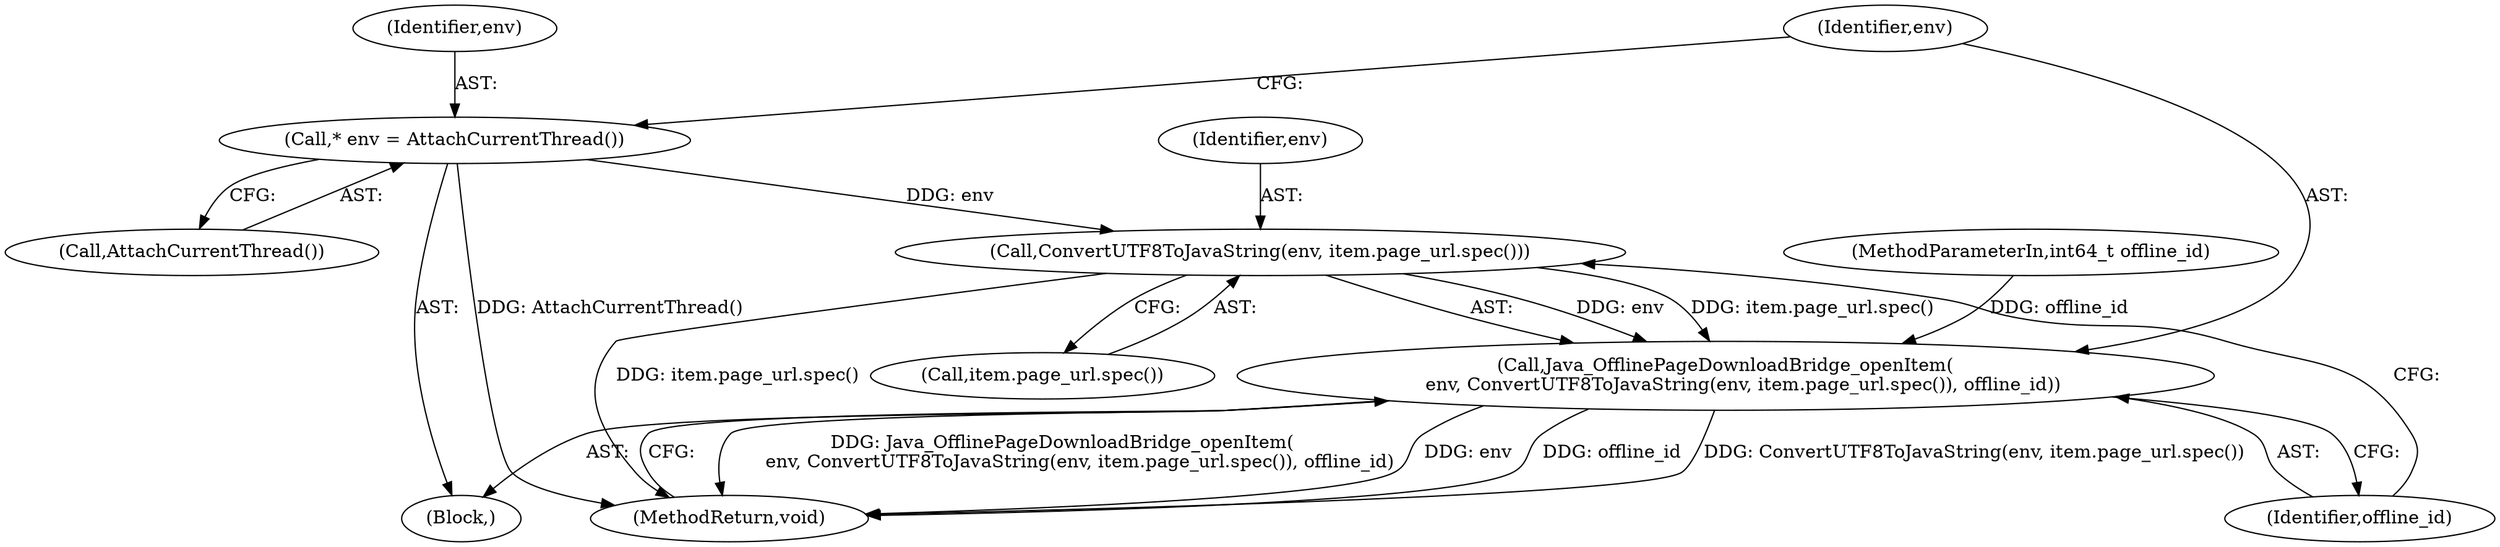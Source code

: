 digraph "1_Chrome_0b1b7baa4695c945a1b0bea1f0636f1219139e8e@pointer" {
"1000110" [label="(Call,ConvertUTF8ToJavaString(env, item.page_url.spec()))"];
"1000105" [label="(Call,* env = AttachCurrentThread())"];
"1000108" [label="(Call,Java_OfflinePageDownloadBridge_openItem(\n      env, ConvertUTF8ToJavaString(env, item.page_url.spec()), offline_id))"];
"1000107" [label="(Call,AttachCurrentThread())"];
"1000114" [label="(MethodReturn,void)"];
"1000113" [label="(Identifier,offline_id)"];
"1000105" [label="(Call,* env = AttachCurrentThread())"];
"1000110" [label="(Call,ConvertUTF8ToJavaString(env, item.page_url.spec()))"];
"1000111" [label="(Identifier,env)"];
"1000108" [label="(Call,Java_OfflinePageDownloadBridge_openItem(\n      env, ConvertUTF8ToJavaString(env, item.page_url.spec()), offline_id))"];
"1000103" [label="(Block,)"];
"1000109" [label="(Identifier,env)"];
"1000102" [label="(MethodParameterIn,int64_t offline_id)"];
"1000106" [label="(Identifier,env)"];
"1000112" [label="(Call,item.page_url.spec())"];
"1000110" -> "1000108"  [label="AST: "];
"1000110" -> "1000112"  [label="CFG: "];
"1000111" -> "1000110"  [label="AST: "];
"1000112" -> "1000110"  [label="AST: "];
"1000113" -> "1000110"  [label="CFG: "];
"1000110" -> "1000114"  [label="DDG: item.page_url.spec()"];
"1000110" -> "1000108"  [label="DDG: env"];
"1000110" -> "1000108"  [label="DDG: item.page_url.spec()"];
"1000105" -> "1000110"  [label="DDG: env"];
"1000105" -> "1000103"  [label="AST: "];
"1000105" -> "1000107"  [label="CFG: "];
"1000106" -> "1000105"  [label="AST: "];
"1000107" -> "1000105"  [label="AST: "];
"1000109" -> "1000105"  [label="CFG: "];
"1000105" -> "1000114"  [label="DDG: AttachCurrentThread()"];
"1000108" -> "1000103"  [label="AST: "];
"1000108" -> "1000113"  [label="CFG: "];
"1000109" -> "1000108"  [label="AST: "];
"1000113" -> "1000108"  [label="AST: "];
"1000114" -> "1000108"  [label="CFG: "];
"1000108" -> "1000114"  [label="DDG: Java_OfflinePageDownloadBridge_openItem(\n      env, ConvertUTF8ToJavaString(env, item.page_url.spec()), offline_id)"];
"1000108" -> "1000114"  [label="DDG: env"];
"1000108" -> "1000114"  [label="DDG: offline_id"];
"1000108" -> "1000114"  [label="DDG: ConvertUTF8ToJavaString(env, item.page_url.spec())"];
"1000102" -> "1000108"  [label="DDG: offline_id"];
}
